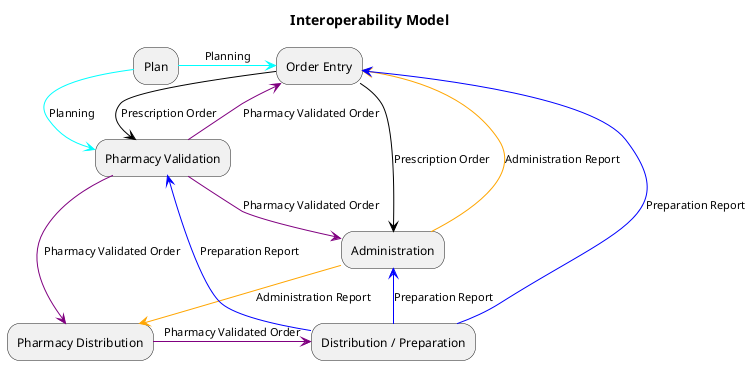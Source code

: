 @startuml
title Interoperability Model

"Plan" -[#cyan]r->[Planning]  "Order Entry"

"Plan" -[#cyan]r->[Planning]  "Pharmacy Validation"

"Order Entry" -[#black]r->[Prescription Order]  "Pharmacy Validation"

"Pharmacy Validation" -[#purple]r->[Pharmacy Validated Order]  "Pharmacy Distribution"

"Pharmacy Distribution" -[#purple]r->[Pharmacy Validated Order]  "Distribution / Preparation"

"Distribution / Preparation" -[#blue]r->[Preparation Report]  "Administration"

"Administration" -[#orange]d->[Administration Report]  "Order Entry"

"Order Entry" -[#black]d->[Prescription Order]  "Administration"

"Pharmacy Validation" -[#purple]d->[Pharmacy Validated Order]  "Order Entry"

"Distribution / Preparation" -[#blue]d->[Preparation Report]  "Order Entry"

"Pharmacy Validation" -[#purple]d->[Pharmacy Validated Order]  "Administration"

"Administration" -[#orange]->[Administration Report]  "Pharmacy Distribution"

"Distribution / Preparation" -[#blue]d->[Preparation Report]  "Pharmacy Validation"

@enduml